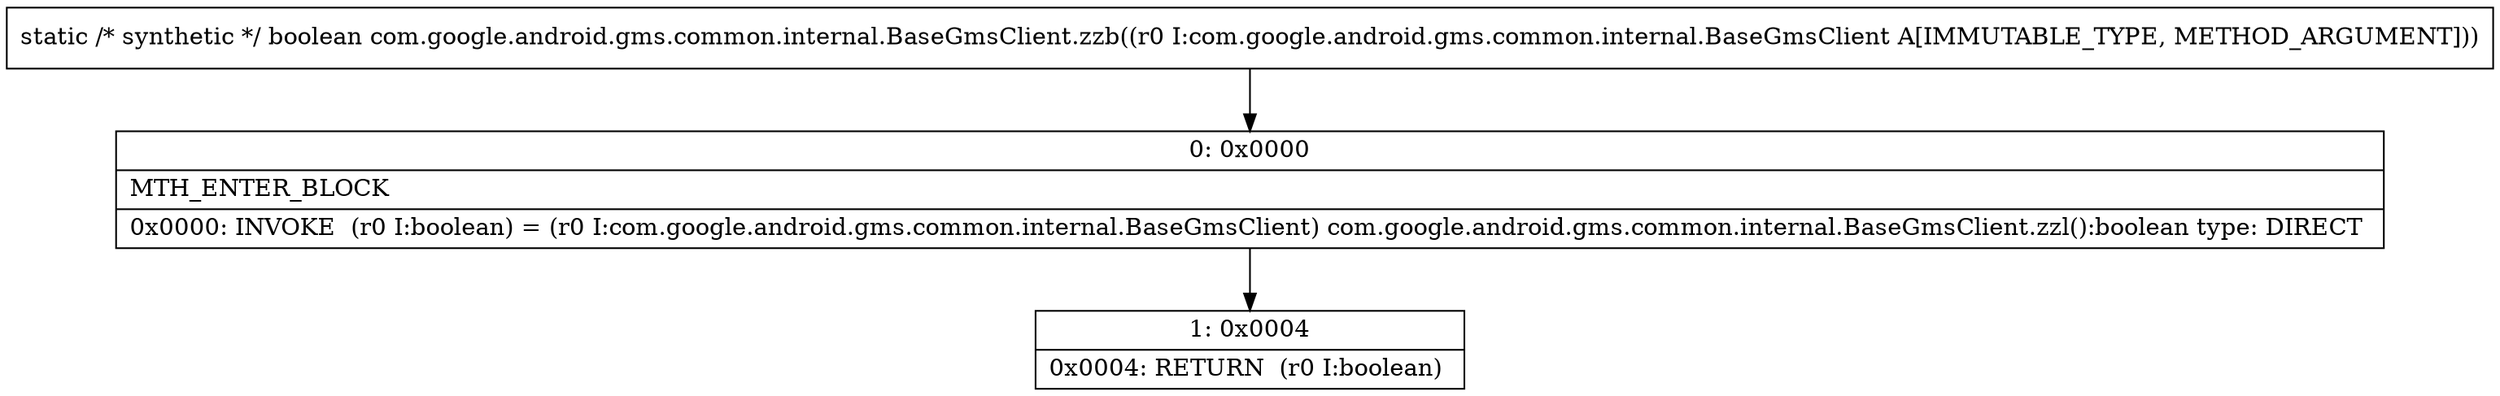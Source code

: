 digraph "CFG forcom.google.android.gms.common.internal.BaseGmsClient.zzb(Lcom\/google\/android\/gms\/common\/internal\/BaseGmsClient;)Z" {
Node_0 [shape=record,label="{0\:\ 0x0000|MTH_ENTER_BLOCK\l|0x0000: INVOKE  (r0 I:boolean) = (r0 I:com.google.android.gms.common.internal.BaseGmsClient) com.google.android.gms.common.internal.BaseGmsClient.zzl():boolean type: DIRECT \l}"];
Node_1 [shape=record,label="{1\:\ 0x0004|0x0004: RETURN  (r0 I:boolean) \l}"];
MethodNode[shape=record,label="{static \/* synthetic *\/ boolean com.google.android.gms.common.internal.BaseGmsClient.zzb((r0 I:com.google.android.gms.common.internal.BaseGmsClient A[IMMUTABLE_TYPE, METHOD_ARGUMENT])) }"];
MethodNode -> Node_0;
Node_0 -> Node_1;
}

